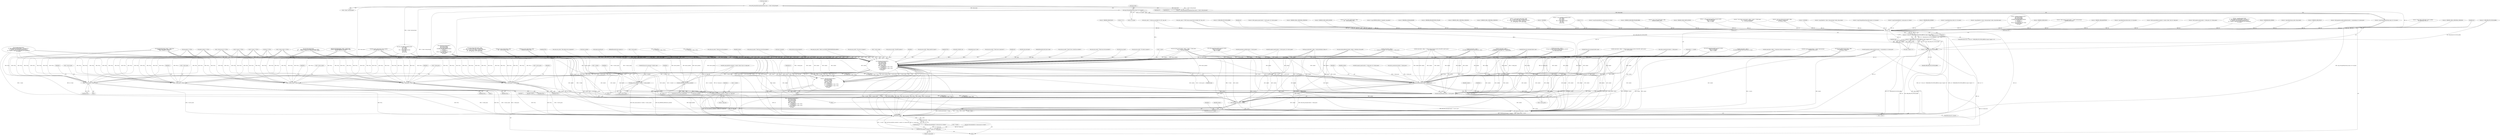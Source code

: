 digraph "0_heimdal_1a6a6e462dc2ac6111f9e02c6852ddec4849b887@API" {
"1001301" [label="(Call,copy_PrincipalName(&rep.cname, &r->et.cname))"];
"1001050" [label="(Call,_krb5_principal2principalname(&rep.cname, r->client->entry.principal))"];
"1001299" [label="(Call,ret = copy_PrincipalName(&rep.cname, &r->et.cname))"];
"1002491" [label="(Call,ret != 0)"];
"1002490" [label="(Call,ret != 0 && ret != HDB_ERR_NOT_FOUND_HERE && reply->length == 0)"];
"1002495" [label="(Call,ret != HDB_ERR_NOT_FOUND_HERE)"];
"1002494" [label="(Call,ret != HDB_ERR_NOT_FOUND_HERE && reply->length == 0)"];
"1002506" [label="(Call,_kdc_fast_mk_error(context, r,\n \t\t\t\t &error_method,\n \t\t\t\t r->armor_crypto,\n \t\t\t\t &req->req_body,\n \t\t\t\t ret, r->e_text,\n \t\t\t\t r->server_princ,\n\t\t\t\t r->client_princ ?\n                                     &r->client_princ->name : NULL,\n\t\t\t\t r->client_princ ?\n                                     &r->client_princ->realm : NULL,\n \t\t\t\t NULL, NULL,\n \t\t\t\t reply))"];
"1002504" [label="(Call,ret = _kdc_fast_mk_error(context, r,\n \t\t\t\t &error_method,\n \t\t\t\t r->armor_crypto,\n \t\t\t\t &req->req_body,\n \t\t\t\t ret, r->e_text,\n \t\t\t\t r->server_princ,\n\t\t\t\t r->client_princ ?\n                                     &r->client_princ->name : NULL,\n\t\t\t\t r->client_princ ?\n                                     &r->client_princ->realm : NULL,\n \t\t\t\t NULL, NULL,\n \t\t\t\t reply))"];
"1002696" [label="(Return,return ret;)"];
"1002573" [label="(Call,free_METHOD_DATA(&error_method))"];
"1002592" [label="(Call,krb5_free_principal(context, r->client_princ))"];
"1002621" [label="(Call,krb5_free_principal(context, r->server_princ))"];
"1002649" [label="(Call,_kdc_free_ent(context, r->client))"];
"1002658" [label="(Call,_kdc_free_ent(context, r->server))"];
"1002597" [label="(Call,r->client_princ = NULL)"];
"1002611" [label="(Call,r->client_name = NULL)"];
"1002626" [label="(Call,r->server_princ = NULL)"];
"1002640" [label="(Call,r->server_name = NULL)"];
"1002668" [label="(Call,krb5_crypto_destroy(r->context, r->armor_crypto))"];
"1002680" [label="(Call,krb5_free_keyblock_contents(r->context, &r->reply_key))"];
"1002688" [label="(Call,krb5_free_keyblock_contents(r->context, &r->session_key))"];
"1002675" [label="(Call,r->armor_crypto = NULL)"];
"1002549" [label="(Identifier,reply)"];
"1000778" [label="(Call,ret = krb5_padata_add(context, &error_method,\n\t\t\t\t  pat[n].type, NULL, 0))"];
"1002620" [label="(Block,)"];
"1002599" [label="(Identifier,r)"];
"1002547" [label="(Identifier,NULL)"];
"1002496" [label="(Identifier,ret)"];
"1002503" [label="(Block,)"];
"1001306" [label="(Call,&r->et.cname)"];
"1002668" [label="(Call,krb5_crypto_destroy(r->context, r->armor_crypto))"];
"1001300" [label="(Identifier,ret)"];
"1000270" [label="(Call,kdc_log(context, config, 0,\n\t\t\"AS-REQ malformed server name from %s\", from))"];
"1000868" [label="(Call,ckey == NULL)"];
"1002592" [label="(Call,krb5_free_principal(context, r->client_princ))"];
"1000945" [label="(Call,_kdc_get_preferred_key(context, config,\n\t\t\t\t r->server, r->server_name,\n\t\t\t\t &setype, &skey))"];
"1002630" [label="(Identifier,NULL)"];
"1001055" [label="(Call,r->client->entry.principal)"];
"1000131" [label="(Block,)"];
"1001284" [label="(Call,_kdc_check_addresses(context, config, b->addresses, from_addr))"];
"1002495" [label="(Call,ret != HDB_ERR_NOT_FOUND_HERE)"];
"1000568" [label="(Call,ret = KRB5KDC_ERR_S_PRINCIPAL_UNKNOWN)"];
"1001190" [label="(Call,ret = KRB5KDC_ERR_POLICY)"];
"1002504" [label="(Call,ret = _kdc_fast_mk_error(context, r,\n \t\t\t\t &error_method,\n \t\t\t\t r->armor_crypto,\n \t\t\t\t &req->req_body,\n \t\t\t\t ret, r->e_text,\n \t\t\t\t r->server_princ,\n\t\t\t\t r->client_princ ?\n                                     &r->client_princ->name : NULL,\n\t\t\t\t r->client_princ ?\n                                     &r->client_princ->realm : NULL,\n \t\t\t\t NULL, NULL,\n \t\t\t\t reply))"];
"1000253" [label="(Call,ret == 0)"];
"1001050" [label="(Call,_krb5_principal2principalname(&rep.cname, r->client->entry.principal))"];
"1000355" [label="(Call,kdc_log(context, config, 0, \"Anonymous ticket w/o anonymous flag\"))"];
"1002593" [label="(Identifier,context)"];
"1002492" [label="(Identifier,ret)"];
"1002192" [label="(Call,krb5_generate_random_keyblock(context, r->sessionetype, &r->session_key))"];
"1002647" [label="(Identifier,r)"];
"1002238" [label="(Call,copy_EncryptionKey(&r->session_key, &r->ek.key))"];
"1001048" [label="(Call,ret = _krb5_principal2principalname(&rep.cname, r->client->entry.principal))"];
"1000256" [label="(Call,ret = krb5_unparse_name(context, r->server_princ, &r->server_name))"];
"1000377" [label="(Call,ret = KRB5KDC_ERR_C_PRINCIPAL_UNKNOWN)"];
"1002216" [label="(Call,ret = KRB5KDC_ERR_CLIENT_NOTYET)"];
"1000406" [label="(Call,kdc_log(context, config, 5, \"client %s does not have secrets at this KDC, need to proxy\",\n\t\tr->client_name))"];
"1002689" [label="(Call,r->context)"];
"1002696" [label="(Return,return ret;)"];
"1000842" [label="(Call,ret = get_pa_etype_info2(context, config,\n\t\t\t\t     &error_method, ckey))"];
"1002635" [label="(Block,)"];
"1000427" [label="(Call,krb5_unparse_name(context, r->client->entry.principal,\n\t\t\t\t&fixed_client_name))"];
"1002498" [label="(Call,reply->length == 0)"];
"1002640" [label="(Call,r->server_name = NULL)"];
"1002697" [label="(Identifier,ret)"];
"1002612" [label="(Call,r->client_name)"];
"1001292" [label="(Call,_kdc_set_e_text(r, \"Bad address list in requested\"))"];
"1000796" [label="(Call,_kdc_find_etype(context,\n\t\t\t      config->preauth_use_strongest_session_key, TRUE,\n\t\t\t      r->client, b->etype.val, b->etype.len, NULL, &ckey))"];
"1002641" [label="(Call,r->server_name)"];
"1002274" [label="(Call,ret = copy_METHOD_DATA(&r->outpadata, rep.padata))"];
"1000844" [label="(Call,get_pa_etype_info2(context, config,\n\t\t\t\t     &error_method, ckey))"];
"1002509" [label="(Call,&error_method)"];
"1001295" [label="(Call,ret = KRB5KRB_AP_ERR_BADADDR)"];
"1001051" [label="(Call,&rep.cname)"];
"1002604" [label="(Identifier,r)"];
"1002651" [label="(Call,r->client)"];
"1002601" [label="(Identifier,NULL)"];
"1000855" [label="(Call,require_preauth_p(r))"];
"1002479" [label="(Call,ret = KRB5KRB_ERR_RESPONSE_TOO_BIG)"];
"1000126" [label="(MethodParameterIn,kdc_request_t r)"];
"1000509" [label="(Call,ret = KRB5KDC_ERR_C_PRINCIPAL_UNKNOWN)"];
"1002321" [label="(Call,_kdc_add_KRB5SignedPath(context,\n\t\t\t\t  config,\n\t\t\t\t  r->server,\n\t\t\t\t  setype,\n\t\t\t\t  r->client->entry.principal,\n\t\t\t\t  NULL,\n\t\t\t\t  NULL,\n\t\t\t\t  &r->et))"];
"1000360" [label="(Call,ret = KRB5KDC_ERR_C_PRINCIPAL_UNKNOWN)"];
"1002411" [label="(Call,ret = _kdc_encode_reply(context, config,\n\t\t\t    r->armor_crypto, req->req_body.nonce,\n\t\t\t    &rep, &r->et, &r->ek, setype, r->server->entry.kvno,\n\t\t\t    &skey->key, r->client->entry.kvno,\n\t\t\t    &r->reply_key, 0, &r->e_text, reply))"];
"1000574" [label="(Call,_kdc_find_etype(context,\n\t\t\t  krb5_principal_is_krbtgt(context, r->server_princ) ?\n\t\t\t  config->tgt_use_strongest_session_key :\n\t\t\t  config->svc_use_strongest_session_key, FALSE,\n\t\t\t  r->client, b->etype.val, b->etype.len, &r->sessionetype,\n\t\t\t  NULL))"];
"1002574" [label="(Call,&error_method)"];
"1002405" [label="(Call,krb5_free_error_message(r->context, msg))"];
"1002270" [label="(Call,ret = ENOMEM)"];
"1002522" [label="(Call,r->server_princ)"];
"1000239" [label="(Call,_krb5_principalname2krb5_principal (context,\n\t\t\t\t\t\t  &r->server_princ,\n\t\t\t\t\t\t  *(b->sname),\n\t\t\t\t\t\t  b->realm))"];
"1002680" [label="(Call,krb5_free_keyblock_contents(r->context, &r->reply_key))"];
"1002491" [label="(Call,ret != 0)"];
"1002656" [label="(Identifier,r)"];
"1002623" [label="(Call,r->server_princ)"];
"1002665" [label="(Identifier,r)"];
"1002525" [label="(Call,r->client_princ ?\n                                     &r->client_princ->name : NULL)"];
"1002597" [label="(Call,r->client_princ = NULL)"];
"1002690" [label="(Identifier,r)"];
"1000455" [label="(Call,_kdc_fast_mk_error(context, r,\n\t\t\t\t &error_method,\n\t\t\t\t r->armor_crypto,\n\t\t\t\t &req->req_body,\n\t\t\t\t KRB5_KDC_ERR_WRONG_REALM,\n\t\t\t\t NULL,\n\t\t\t\t r->server_princ,\n\t\t\t\t NULL,\n\t\t\t\t &r->client->entry.principal->realm,\n\t\t\t\t NULL, NULL,\n\t\t\t\t reply))"];
"1002536" [label="(Call,r->client_princ ?\n                                     &r->client_princ->realm : NULL)"];
"1002319" [label="(Call,ret = _kdc_add_KRB5SignedPath(context,\n\t\t\t\t  config,\n\t\t\t\t  r->server,\n\t\t\t\t  setype,\n\t\t\t\t  r->client->entry.principal,\n\t\t\t\t  NULL,\n\t\t\t\t  NULL,\n\t\t\t\t  &r->et))"];
"1001275" [label="(Call,_kdc_set_e_text(r, \"Ticket may not be postdate\"))"];
"1002606" [label="(Block,)"];
"1000533" [label="(Call,ret == HDB_ERR_NOT_FOUND_HERE)"];
"1000133" [label="(Call,context = r->context)"];
"1000652" [label="(Call,pat[n].validate == NULL)"];
"1002675" [label="(Call,r->armor_crypto = NULL)"];
"1002489" [label="(ControlStructure,if (ret != 0 && ret != HDB_ERR_NOT_FOUND_HERE && reply->length == 0))"];
"1002598" [label="(Call,r->client_princ)"];
"1002507" [label="(Identifier,context)"];
"1002497" [label="(Identifier,HDB_ERR_NOT_FOUND_HERE)"];
"1000312" [label="(Call,krb5_unparse_name(context, r->client_princ, &r->client_name))"];
"1002622" [label="(Identifier,context)"];
"1000711" [label="(Call,ret != 0)"];
"1001187" [label="(Call,_kdc_set_e_text(r, \"Ticket may not be forwardable\"))"];
"1002514" [label="(Call,&req->req_body)"];
"1002220" [label="(Call,ret = copy_EncryptionKey(&r->session_key, &r->et.key))"];
"1002660" [label="(Call,r->server)"];
"1002698" [label="(MethodReturn,RET)"];
"1000860" [label="(Call,ret = KRB5KDC_ERR_PREAUTH_REQUIRED)"];
"1000192" [label="(Call,_kdc_fast_unwrap_request(r))"];
"1000278" [label="(Call,b->cname == NULL)"];
"1000831" [label="(Call,ret = get_pa_etype_info(context, config,\n\t\t\t\t\t&error_method, ckey))"];
"1002591" [label="(Block,)"];
"1002684" [label="(Call,&r->reply_key)"];
"1000383" [label="(Call,_kdc_db_fetch(context, config, r->client_princ,\n\t\t\tHDB_F_GET_CLIENT | flags, NULL,\n\t\t\t&r->clientdb, &r->client))"];
"1002650" [label="(Identifier,context)"];
"1002399" [label="(Call,_kdc_r_log(r, 0, \"add_enc_pa_rep failed: %s: %d\", msg, ret))"];
"1002553" [label="(JumpTarget,out2:)"];
"1000863" [label="(Call,_kdc_set_e_text(r, \"Need to use PA-ENC-TIMESTAMP/PA-PK-AS-REQ\"))"];
"1002569" [label="(ControlStructure,if (error_method.len))"];
"1002264" [label="(Call,rep.padata == NULL)"];
"1002692" [label="(Call,&r->session_key)"];
"1000889" [label="(Call,krb5_copy_keyblock_contents(r->context, &ckey->key, &r->reply_key))"];
"1002669" [label="(Call,r->context)"];
"1001313" [label="(Identifier,ret)"];
"1002682" [label="(Identifier,r)"];
"1000294" [label="(Call,_krb5_principalname2krb5_principal (context,\n\t\t\t\t\t\t  &r->client_princ,\n\t\t\t\t\t\t  *(b->cname),\n\t\t\t\t\t\t  b->realm))"];
"1002490" [label="(Call,ret != 0 && ret != HDB_ERR_NOT_FOUND_HERE && reply->length == 0)"];
"1001302" [label="(Call,&rep.cname)"];
"1002344" [label="(Call,log_as_req(context, config, r->reply_key.keytype, setype, b))"];
"1000675" [label="(Call,kdc_log(context, config, 5,\n\t\t    \"Looking for %s pa-data -- %s\", pat[n].name, r->client_name))"];
"1000872" [label="(Call,ret = KRB5KDC_ERR_CLIENT_NOTYET)"];
"1000292" [label="(Call,ret = _krb5_principalname2krb5_principal (context,\n\t\t\t\t\t\t  &r->client_princ,\n\t\t\t\t\t\t  *(b->cname),\n\t\t\t\t\t\t  b->realm))"];
"1000232" [label="(Call,_kdc_set_e_text(r, \"No server in request\"))"];
"1002645" [label="(ControlStructure,if (r->client))"];
"1000324" [label="(Call,kdc_log(context, config, 0,\n\t\t\"AS-REQ malformed client name from %s\", from))"];
"1000920" [label="(Call,ret = _kdc_check_access(context, config, r->client, r->client_name,\n\t\t\t    r->server, r->server_name,\n\t\t\t    req, &error_method))"];
"1002649" [label="(Call,_kdc_free_ent(context, r->client))"];
"1000943" [label="(Call,ret = _kdc_get_preferred_key(context, config,\n\t\t\t\t r->server, r->server_name,\n\t\t\t\t &setype, &skey))"];
"1002511" [label="(Call,r->armor_crypto)"];
"1001708" [label="(Call,ret = ENOMEM)"];
"1002618" [label="(Identifier,r)"];
"1000577" [label="(Call,krb5_principal_is_krbtgt(context, r->server_princ))"];
"1002659" [label="(Identifier,context)"];
"1000993" [label="(Call,_kdc_set_e_text(r, \"Bad KDC options\"))"];
"1001028" [label="(Call,ret = copy_Realm(&r->client->entry.principal->realm, &rep.crealm))"];
"1002139" [label="(Call,ret = copy_PrincipalName(&rep.ticket.sname, &r->ek.sname))"];
"1002236" [label="(Call,ret = copy_EncryptionKey(&r->session_key, &r->ek.key))"];
"1000197" [label="(Call,_kdc_r_log(r, 0, \"FAST unwrap request from %s failed: %d\", from, ret))"];
"1002508" [label="(Identifier,r)"];
"1000662" [label="(Call,r->armor_crypto == NULL)"];
"1000369" [label="(Call,kdc_log(context, config, 0,\n\t\t\"Request for a anonymous ticket with non \"\n\t\t\"anonymous client name: %s\", r->client_name))"];
"1002594" [label="(Call,r->client_princ)"];
"1002493" [label="(Literal,0)"];
"1000229" [label="(Call,ret = KRB5KRB_ERR_GENERIC)"];
"1002611" [label="(Call,r->client_name = NULL)"];
"1001315" [label="(Call,ret = copy_Realm(&rep.crealm, &r->et.crealm))"];
"1002579" [label="(Identifier,r)"];
"1002679" [label="(Identifier,NULL)"];
"1001072" [label="(Call,ret = copy_Realm(&r->server->entry.principal->realm, &rep.ticket.realm))"];
"1002500" [label="(Identifier,reply)"];
"1002482" [label="(Call,_kdc_set_e_text(r, \"Reply packet too large\"))"];
"1002628" [label="(Identifier,r)"];
"1002654" [label="(ControlStructure,if (r->server))"];
"1002548" [label="(Identifier,NULL)"];
"1000707" [label="(Call,pat[n].validate(r, pa))"];
"1000453" [label="(Call,ret = _kdc_fast_mk_error(context, r,\n\t\t\t\t &error_method,\n\t\t\t\t r->armor_crypto,\n\t\t\t\t &req->req_body,\n\t\t\t\t KRB5_KDC_ERR_WRONG_REALM,\n\t\t\t\t NULL,\n\t\t\t\t r->server_princ,\n\t\t\t\t NULL,\n\t\t\t\t &r->client->entry.principal->realm,\n\t\t\t\t NULL, NULL,\n\t\t\t\t reply))"];
"1001234" [label="(Call,ret = KRB5KDC_ERR_POLICY)"];
"1000258" [label="(Call,krb5_unparse_name(context, r->server_princ, &r->server_name))"];
"1001698" [label="(Call,r->ek.last_req.val == NULL)"];
"1000833" [label="(Call,get_pa_etype_info(context, config,\n\t\t\t\t\t&error_method, ckey))"];
"1002292" [label="(Call,generate_pac(r, skey))"];
"1002551" [label="(Identifier,ret)"];
"1002621" [label="(Call,krb5_free_principal(context, r->server_princ))"];
"1000425" [label="(Call,ret = krb5_unparse_name(context, r->client->entry.principal,\n\t\t\t\t&fixed_client_name))"];
"1002676" [label="(Call,r->armor_crypto)"];
"1000990" [label="(Call,ret = KRB5KDC_ERR_BADOPTION)"];
"1000223" [label="(Call,b->sname == NULL)"];
"1002677" [label="(Identifier,r)"];
"1000565" [label="(Call,krb5_free_error_message(context, msg))"];
"1000610" [label="(Call,kdc_log(context, config, 0,\n\t\t\"Client (%s) from %s has no common enctypes with KDC \"\n\t\t\"to use for the session key\",\n\t\tr->client_name, from))"];
"1002121" [label="(Call,ret = copy_Realm(&rep.ticket.realm, &r->ek.srealm))"];
"1002213" [label="(Call,_kdc_set_e_text(r, \"Client have no reply key\"))"];
"1002518" [label="(Identifier,ret)"];
"1002477" [label="(Call,krb5_data_free(reply))"];
"1002627" [label="(Call,r->server_princ)"];
"1002222" [label="(Call,copy_EncryptionKey(&r->session_key, &r->et.key))"];
"1000887" [label="(Call,ret = krb5_copy_keyblock_contents(r->context, &ckey->key, &r->reply_key))"];
"1000506" [label="(Call,krb5_free_error_message(context, msg))"];
"1000402" [label="(Call,ret == HDB_ERR_NOT_FOUND_HERE)"];
"1002688" [label="(Call,krb5_free_keyblock_contents(r->context, &r->session_key))"];
"1000310" [label="(Call,ret = krb5_unparse_name(context, r->client_princ, &r->client_name))"];
"1000515" [label="(Call,_kdc_db_fetch(context, config, r->server_princ,\n\t\t\tHDB_F_GET_SERVER|HDB_F_GET_KRBTGT | flags,\n\t\t\tNULL, NULL, &r->server))"];
"1002672" [label="(Call,r->armor_crypto)"];
"1000922" [label="(Call,_kdc_check_access(context, config, r->client, r->client_name,\n\t\t\t    r->server, r->server_name,\n\t\t\t    req, &error_method))"];
"1002573" [label="(Call,free_METHOD_DATA(&error_method))"];
"1002626" [label="(Call,r->server_princ = NULL)"];
"1000572" [label="(Call,ret = _kdc_find_etype(context,\n\t\t\t  krb5_principal_is_krbtgt(context, r->server_princ) ?\n\t\t\t  config->tgt_use_strongest_session_key :\n\t\t\t  config->svc_use_strongest_session_key, FALSE,\n\t\t\t  r->client, b->etype.val, b->etype.len, &r->sessionetype,\n\t\t\t  NULL))"];
"1000780" [label="(Call,krb5_padata_add(context, &error_method,\n\t\t\t\t  pat[n].type, NULL, 0))"];
"1000284" [label="(Call,ret = KRB5KRB_ERR_GENERIC)"];
"1001301" [label="(Call,copy_PrincipalName(&rep.cname, &r->et.cname))"];
"1002506" [label="(Call,_kdc_fast_mk_error(context, r,\n \t\t\t\t &error_method,\n \t\t\t\t r->armor_crypto,\n \t\t\t\t &req->req_body,\n \t\t\t\t ret, r->e_text,\n \t\t\t\t r->server_princ,\n\t\t\t\t r->client_princ ?\n                                     &r->client_princ->name : NULL,\n\t\t\t\t r->client_princ ?\n                                     &r->client_princ->realm : NULL,\n \t\t\t\t NULL, NULL,\n \t\t\t\t reply))"];
"1002644" [label="(Identifier,NULL)"];
"1002413" [label="(Call,_kdc_encode_reply(context, config,\n\t\t\t    r->armor_crypto, req->req_body.nonce,\n\t\t\t    &rep, &r->et, &r->ek, setype, r->server->entry.kvno,\n\t\t\t    &skey->key, r->client->entry.kvno,\n\t\t\t    &r->reply_key, 0, &r->e_text, reply))"];
"1002667" [label="(Block,)"];
"1000537" [label="(Call,kdc_log(context, config, 5, \"target %s does not have secrets at this KDC, need to proxy\",\n\t\tr->server_name))"];
"1001299" [label="(Call,ret = copy_PrincipalName(&rep.cname, &r->et.cname))"];
"1002633" [label="(Identifier,r)"];
"1000344" [label="(Call,_kdc_is_anonymous(context, r->client_princ))"];
"1000127" [label="(MethodParameterIn,krb5_data *reply)"];
"1001008" [label="(Call,_kdc_is_anonymous(context, r->client_princ))"];
"1000875" [label="(Call,_kdc_set_e_text(r, \"Doesn't have a client key available\"))"];
"1002658" [label="(Call,_kdc_free_ent(context, r->server))"];
"1001231" [label="(Call,_kdc_set_e_text(r, \"Ticket may not be proxiable\"))"];
"1001018" [label="(Call,ret = copy_Realm(&anon_realm, &rep.crealm))"];
"1002386" [label="(Call,add_enc_pa_rep(r))"];
"1001278" [label="(Call,ret = KRB5KDC_ERR_POLICY)"];
"1002494" [label="(Call,ret != HDB_ERR_NOT_FOUND_HERE && reply->length == 0)"];
"1002505" [label="(Identifier,ret)"];
"1000287" [label="(Call,_kdc_set_e_text(r, \"No client in request\"))"];
"1002681" [label="(Call,r->context)"];
"1002519" [label="(Call,r->e_text)"];
"1002615" [label="(Identifier,NULL)"];
"1002190" [label="(Call,ret = krb5_generate_random_keyblock(context, r->sessionetype, &r->session_key))"];
"1001301" -> "1001299"  [label="AST: "];
"1001301" -> "1001306"  [label="CFG: "];
"1001302" -> "1001301"  [label="AST: "];
"1001306" -> "1001301"  [label="AST: "];
"1001299" -> "1001301"  [label="CFG: "];
"1001301" -> "1002698"  [label="DDG: &rep.cname"];
"1001301" -> "1002698"  [label="DDG: &r->et.cname"];
"1001301" -> "1001299"  [label="DDG: &rep.cname"];
"1001301" -> "1001299"  [label="DDG: &r->et.cname"];
"1001050" -> "1001301"  [label="DDG: &rep.cname"];
"1001050" -> "1001048"  [label="AST: "];
"1001050" -> "1001055"  [label="CFG: "];
"1001051" -> "1001050"  [label="AST: "];
"1001055" -> "1001050"  [label="AST: "];
"1001048" -> "1001050"  [label="CFG: "];
"1001050" -> "1002698"  [label="DDG: &rep.cname"];
"1001050" -> "1002698"  [label="DDG: r->client->entry.principal"];
"1001050" -> "1001048"  [label="DDG: &rep.cname"];
"1001050" -> "1001048"  [label="DDG: r->client->entry.principal"];
"1001050" -> "1002321"  [label="DDG: r->client->entry.principal"];
"1001299" -> "1000131"  [label="AST: "];
"1001300" -> "1001299"  [label="AST: "];
"1001313" -> "1001299"  [label="CFG: "];
"1001299" -> "1002698"  [label="DDG: copy_PrincipalName(&rep.cname, &r->et.cname)"];
"1001299" -> "1002491"  [label="DDG: ret"];
"1002491" -> "1002490"  [label="AST: "];
"1002491" -> "1002493"  [label="CFG: "];
"1002492" -> "1002491"  [label="AST: "];
"1002493" -> "1002491"  [label="AST: "];
"1002496" -> "1002491"  [label="CFG: "];
"1002490" -> "1002491"  [label="CFG: "];
"1002491" -> "1002698"  [label="DDG: ret"];
"1002491" -> "1002490"  [label="DDG: ret"];
"1002491" -> "1002490"  [label="DDG: 0"];
"1000842" -> "1002491"  [label="DDG: ret"];
"1000711" -> "1002491"  [label="DDG: ret"];
"1000292" -> "1002491"  [label="DDG: ret"];
"1000872" -> "1002491"  [label="DDG: ret"];
"1000831" -> "1002491"  [label="DDG: ret"];
"1000533" -> "1002491"  [label="DDG: ret"];
"1000377" -> "1002491"  [label="DDG: ret"];
"1000256" -> "1002491"  [label="DDG: ret"];
"1000509" -> "1002491"  [label="DDG: ret"];
"1000778" -> "1002491"  [label="DDG: ret"];
"1000860" -> "1002491"  [label="DDG: ret"];
"1000197" -> "1002491"  [label="DDG: ret"];
"1002121" -> "1002491"  [label="DDG: ret"];
"1001048" -> "1002491"  [label="DDG: ret"];
"1000284" -> "1002491"  [label="DDG: ret"];
"1000360" -> "1002491"  [label="DDG: ret"];
"1000568" -> "1002491"  [label="DDG: ret"];
"1001708" -> "1002491"  [label="DDG: ret"];
"1002274" -> "1002491"  [label="DDG: ret"];
"1000920" -> "1002491"  [label="DDG: ret"];
"1001295" -> "1002491"  [label="DDG: ret"];
"1000310" -> "1002491"  [label="DDG: ret"];
"1000990" -> "1002491"  [label="DDG: ret"];
"1000253" -> "1002491"  [label="DDG: ret"];
"1002216" -> "1002491"  [label="DDG: ret"];
"1001072" -> "1002491"  [label="DDG: ret"];
"1001315" -> "1002491"  [label="DDG: ret"];
"1001190" -> "1002491"  [label="DDG: ret"];
"1002220" -> "1002491"  [label="DDG: ret"];
"1002190" -> "1002491"  [label="DDG: ret"];
"1000425" -> "1002491"  [label="DDG: ret"];
"1000402" -> "1002491"  [label="DDG: ret"];
"1001018" -> "1002491"  [label="DDG: ret"];
"1002319" -> "1002491"  [label="DDG: ret"];
"1002139" -> "1002491"  [label="DDG: ret"];
"1000943" -> "1002491"  [label="DDG: ret"];
"1002270" -> "1002491"  [label="DDG: ret"];
"1002479" -> "1002491"  [label="DDG: ret"];
"1002399" -> "1002491"  [label="DDG: ret"];
"1000887" -> "1002491"  [label="DDG: ret"];
"1001234" -> "1002491"  [label="DDG: ret"];
"1001278" -> "1002491"  [label="DDG: ret"];
"1000229" -> "1002491"  [label="DDG: ret"];
"1001028" -> "1002491"  [label="DDG: ret"];
"1000572" -> "1002491"  [label="DDG: ret"];
"1002236" -> "1002491"  [label="DDG: ret"];
"1002411" -> "1002491"  [label="DDG: ret"];
"1000453" -> "1002491"  [label="DDG: ret"];
"1002491" -> "1002495"  [label="DDG: ret"];
"1002491" -> "1002506"  [label="DDG: ret"];
"1002491" -> "1002696"  [label="DDG: ret"];
"1002490" -> "1002489"  [label="AST: "];
"1002490" -> "1002494"  [label="CFG: "];
"1002494" -> "1002490"  [label="AST: "];
"1002505" -> "1002490"  [label="CFG: "];
"1002553" -> "1002490"  [label="CFG: "];
"1002490" -> "1002698"  [label="DDG: ret != 0 && ret != HDB_ERR_NOT_FOUND_HERE && reply->length == 0"];
"1002490" -> "1002698"  [label="DDG: ret != HDB_ERR_NOT_FOUND_HERE && reply->length == 0"];
"1002490" -> "1002698"  [label="DDG: ret != 0"];
"1002494" -> "1002490"  [label="DDG: ret != HDB_ERR_NOT_FOUND_HERE"];
"1002494" -> "1002490"  [label="DDG: reply->length == 0"];
"1002495" -> "1002494"  [label="AST: "];
"1002495" -> "1002497"  [label="CFG: "];
"1002496" -> "1002495"  [label="AST: "];
"1002497" -> "1002495"  [label="AST: "];
"1002500" -> "1002495"  [label="CFG: "];
"1002494" -> "1002495"  [label="CFG: "];
"1002495" -> "1002698"  [label="DDG: ret"];
"1002495" -> "1002698"  [label="DDG: HDB_ERR_NOT_FOUND_HERE"];
"1002495" -> "1002494"  [label="DDG: ret"];
"1002495" -> "1002494"  [label="DDG: HDB_ERR_NOT_FOUND_HERE"];
"1000402" -> "1002495"  [label="DDG: HDB_ERR_NOT_FOUND_HERE"];
"1000533" -> "1002495"  [label="DDG: HDB_ERR_NOT_FOUND_HERE"];
"1002495" -> "1002506"  [label="DDG: ret"];
"1002495" -> "1002696"  [label="DDG: ret"];
"1002494" -> "1002498"  [label="CFG: "];
"1002498" -> "1002494"  [label="AST: "];
"1002494" -> "1002698"  [label="DDG: ret != HDB_ERR_NOT_FOUND_HERE"];
"1002494" -> "1002698"  [label="DDG: reply->length == 0"];
"1002498" -> "1002494"  [label="DDG: reply->length"];
"1002498" -> "1002494"  [label="DDG: 0"];
"1002506" -> "1002504"  [label="AST: "];
"1002506" -> "1002549"  [label="CFG: "];
"1002507" -> "1002506"  [label="AST: "];
"1002508" -> "1002506"  [label="AST: "];
"1002509" -> "1002506"  [label="AST: "];
"1002511" -> "1002506"  [label="AST: "];
"1002514" -> "1002506"  [label="AST: "];
"1002518" -> "1002506"  [label="AST: "];
"1002519" -> "1002506"  [label="AST: "];
"1002522" -> "1002506"  [label="AST: "];
"1002525" -> "1002506"  [label="AST: "];
"1002536" -> "1002506"  [label="AST: "];
"1002547" -> "1002506"  [label="AST: "];
"1002548" -> "1002506"  [label="AST: "];
"1002549" -> "1002506"  [label="AST: "];
"1002504" -> "1002506"  [label="CFG: "];
"1002506" -> "1002698"  [label="DDG: r->e_text"];
"1002506" -> "1002698"  [label="DDG: r->armor_crypto"];
"1002506" -> "1002698"  [label="DDG: r"];
"1002506" -> "1002698"  [label="DDG: &error_method"];
"1002506" -> "1002698"  [label="DDG: reply"];
"1002506" -> "1002698"  [label="DDG: &req->req_body"];
"1002506" -> "1002698"  [label="DDG: NULL"];
"1002506" -> "1002698"  [label="DDG: context"];
"1002506" -> "1002698"  [label="DDG: r->server_princ"];
"1002506" -> "1002698"  [label="DDG: r->client_princ ?\n                                     &r->client_princ->realm : NULL"];
"1002506" -> "1002698"  [label="DDG: r->client_princ ?\n                                     &r->client_princ->name : NULL"];
"1002506" -> "1002504"  [label="DDG: &req->req_body"];
"1002506" -> "1002504"  [label="DDG: ret"];
"1002506" -> "1002504"  [label="DDG: reply"];
"1002506" -> "1002504"  [label="DDG: r->e_text"];
"1002506" -> "1002504"  [label="DDG: NULL"];
"1002506" -> "1002504"  [label="DDG: context"];
"1002506" -> "1002504"  [label="DDG: r->client_princ ?\n                                     &r->client_princ->name : NULL"];
"1002506" -> "1002504"  [label="DDG: r->client_princ ?\n                                     &r->client_princ->realm : NULL"];
"1002506" -> "1002504"  [label="DDG: &error_method"];
"1002506" -> "1002504"  [label="DDG: r->server_princ"];
"1002506" -> "1002504"  [label="DDG: r->armor_crypto"];
"1002506" -> "1002504"  [label="DDG: r"];
"1000427" -> "1002506"  [label="DDG: context"];
"1000675" -> "1002506"  [label="DDG: context"];
"1000833" -> "1002506"  [label="DDG: context"];
"1000833" -> "1002506"  [label="DDG: &error_method"];
"1000780" -> "1002506"  [label="DDG: context"];
"1000780" -> "1002506"  [label="DDG: &error_method"];
"1000780" -> "1002506"  [label="DDG: NULL"];
"1000369" -> "1002506"  [label="DDG: context"];
"1000506" -> "1002506"  [label="DDG: context"];
"1000565" -> "1002506"  [label="DDG: context"];
"1001008" -> "1002506"  [label="DDG: context"];
"1001284" -> "1002506"  [label="DDG: context"];
"1000922" -> "1002506"  [label="DDG: context"];
"1000922" -> "1002506"  [label="DDG: &error_method"];
"1000294" -> "1002506"  [label="DDG: context"];
"1000324" -> "1002506"  [label="DDG: context"];
"1002192" -> "1002506"  [label="DDG: context"];
"1000455" -> "1002506"  [label="DDG: context"];
"1000455" -> "1002506"  [label="DDG: r"];
"1000455" -> "1002506"  [label="DDG: &error_method"];
"1000455" -> "1002506"  [label="DDG: r->armor_crypto"];
"1000455" -> "1002506"  [label="DDG: &req->req_body"];
"1000455" -> "1002506"  [label="DDG: r->server_princ"];
"1000455" -> "1002506"  [label="DDG: NULL"];
"1000455" -> "1002506"  [label="DDG: reply"];
"1000796" -> "1002506"  [label="DDG: context"];
"1000796" -> "1002506"  [label="DDG: NULL"];
"1000355" -> "1002506"  [label="DDG: context"];
"1002344" -> "1002506"  [label="DDG: context"];
"1000406" -> "1002506"  [label="DDG: context"];
"1000945" -> "1002506"  [label="DDG: context"];
"1000610" -> "1002506"  [label="DDG: context"];
"1000133" -> "1002506"  [label="DDG: context"];
"1000537" -> "1002506"  [label="DDG: context"];
"1000844" -> "1002506"  [label="DDG: context"];
"1000844" -> "1002506"  [label="DDG: &error_method"];
"1002413" -> "1002506"  [label="DDG: context"];
"1002413" -> "1002506"  [label="DDG: r->armor_crypto"];
"1002413" -> "1002506"  [label="DDG: &r->e_text"];
"1002413" -> "1002506"  [label="DDG: reply"];
"1000270" -> "1002506"  [label="DDG: context"];
"1002321" -> "1002506"  [label="DDG: context"];
"1002321" -> "1002506"  [label="DDG: NULL"];
"1001231" -> "1002506"  [label="DDG: r"];
"1001187" -> "1002506"  [label="DDG: r"];
"1002386" -> "1002506"  [label="DDG: r"];
"1000707" -> "1002506"  [label="DDG: r"];
"1002213" -> "1002506"  [label="DDG: r"];
"1000863" -> "1002506"  [label="DDG: r"];
"1001275" -> "1002506"  [label="DDG: r"];
"1000875" -> "1002506"  [label="DDG: r"];
"1002292" -> "1002506"  [label="DDG: r"];
"1000855" -> "1002506"  [label="DDG: r"];
"1000197" -> "1002506"  [label="DDG: r"];
"1002482" -> "1002506"  [label="DDG: r"];
"1000232" -> "1002506"  [label="DDG: r"];
"1002399" -> "1002506"  [label="DDG: r"];
"1000192" -> "1002506"  [label="DDG: r"];
"1000993" -> "1002506"  [label="DDG: r"];
"1000287" -> "1002506"  [label="DDG: r"];
"1001292" -> "1002506"  [label="DDG: r"];
"1000126" -> "1002506"  [label="DDG: r"];
"1000662" -> "1002506"  [label="DDG: r->armor_crypto"];
"1000662" -> "1002506"  [label="DDG: NULL"];
"1000577" -> "1002506"  [label="DDG: r->server_princ"];
"1000258" -> "1002506"  [label="DDG: r->server_princ"];
"1000515" -> "1002506"  [label="DDG: r->server_princ"];
"1000515" -> "1002506"  [label="DDG: NULL"];
"1000239" -> "1002506"  [label="DDG: &r->server_princ"];
"1000278" -> "1002506"  [label="DDG: NULL"];
"1001698" -> "1002506"  [label="DDG: NULL"];
"1000223" -> "1002506"  [label="DDG: NULL"];
"1000383" -> "1002506"  [label="DDG: NULL"];
"1000868" -> "1002506"  [label="DDG: NULL"];
"1000652" -> "1002506"  [label="DDG: NULL"];
"1002264" -> "1002506"  [label="DDG: NULL"];
"1000574" -> "1002506"  [label="DDG: NULL"];
"1002477" -> "1002506"  [label="DDG: reply"];
"1000127" -> "1002506"  [label="DDG: reply"];
"1002506" -> "1002573"  [label="DDG: &error_method"];
"1002506" -> "1002592"  [label="DDG: context"];
"1002506" -> "1002597"  [label="DDG: NULL"];
"1002506" -> "1002611"  [label="DDG: NULL"];
"1002506" -> "1002621"  [label="DDG: context"];
"1002506" -> "1002621"  [label="DDG: r->server_princ"];
"1002506" -> "1002626"  [label="DDG: NULL"];
"1002506" -> "1002640"  [label="DDG: NULL"];
"1002506" -> "1002649"  [label="DDG: context"];
"1002506" -> "1002658"  [label="DDG: context"];
"1002506" -> "1002668"  [label="DDG: r->armor_crypto"];
"1002506" -> "1002675"  [label="DDG: NULL"];
"1002504" -> "1002503"  [label="AST: "];
"1002505" -> "1002504"  [label="AST: "];
"1002551" -> "1002504"  [label="CFG: "];
"1002504" -> "1002698"  [label="DDG: ret"];
"1002504" -> "1002698"  [label="DDG: _kdc_fast_mk_error(context, r,\n \t\t\t\t &error_method,\n \t\t\t\t r->armor_crypto,\n \t\t\t\t &req->req_body,\n \t\t\t\t ret, r->e_text,\n \t\t\t\t r->server_princ,\n\t\t\t\t r->client_princ ?\n                                     &r->client_princ->name : NULL,\n\t\t\t\t r->client_princ ?\n                                     &r->client_princ->realm : NULL,\n \t\t\t\t NULL, NULL,\n \t\t\t\t reply)"];
"1002504" -> "1002696"  [label="DDG: ret"];
"1002696" -> "1000131"  [label="AST: "];
"1002696" -> "1002697"  [label="CFG: "];
"1002697" -> "1002696"  [label="AST: "];
"1002698" -> "1002696"  [label="CFG: "];
"1002696" -> "1002698"  [label="DDG: <RET>"];
"1002697" -> "1002696"  [label="DDG: ret"];
"1002573" -> "1002569"  [label="AST: "];
"1002573" -> "1002574"  [label="CFG: "];
"1002574" -> "1002573"  [label="AST: "];
"1002579" -> "1002573"  [label="CFG: "];
"1002573" -> "1002698"  [label="DDG: free_METHOD_DATA(&error_method)"];
"1002573" -> "1002698"  [label="DDG: &error_method"];
"1000922" -> "1002573"  [label="DDG: &error_method"];
"1000780" -> "1002573"  [label="DDG: &error_method"];
"1000833" -> "1002573"  [label="DDG: &error_method"];
"1000455" -> "1002573"  [label="DDG: &error_method"];
"1000844" -> "1002573"  [label="DDG: &error_method"];
"1002592" -> "1002591"  [label="AST: "];
"1002592" -> "1002594"  [label="CFG: "];
"1002593" -> "1002592"  [label="AST: "];
"1002594" -> "1002592"  [label="AST: "];
"1002599" -> "1002592"  [label="CFG: "];
"1002592" -> "1002698"  [label="DDG: context"];
"1002592" -> "1002698"  [label="DDG: krb5_free_principal(context, r->client_princ)"];
"1000427" -> "1002592"  [label="DDG: context"];
"1000675" -> "1002592"  [label="DDG: context"];
"1000833" -> "1002592"  [label="DDG: context"];
"1000780" -> "1002592"  [label="DDG: context"];
"1000369" -> "1002592"  [label="DDG: context"];
"1000506" -> "1002592"  [label="DDG: context"];
"1000565" -> "1002592"  [label="DDG: context"];
"1001008" -> "1002592"  [label="DDG: context"];
"1001008" -> "1002592"  [label="DDG: r->client_princ"];
"1001284" -> "1002592"  [label="DDG: context"];
"1000922" -> "1002592"  [label="DDG: context"];
"1000294" -> "1002592"  [label="DDG: context"];
"1000294" -> "1002592"  [label="DDG: &r->client_princ"];
"1000324" -> "1002592"  [label="DDG: context"];
"1002192" -> "1002592"  [label="DDG: context"];
"1000455" -> "1002592"  [label="DDG: context"];
"1000796" -> "1002592"  [label="DDG: context"];
"1000355" -> "1002592"  [label="DDG: context"];
"1002344" -> "1002592"  [label="DDG: context"];
"1000406" -> "1002592"  [label="DDG: context"];
"1000945" -> "1002592"  [label="DDG: context"];
"1000610" -> "1002592"  [label="DDG: context"];
"1000133" -> "1002592"  [label="DDG: context"];
"1000537" -> "1002592"  [label="DDG: context"];
"1000844" -> "1002592"  [label="DDG: context"];
"1002413" -> "1002592"  [label="DDG: context"];
"1000270" -> "1002592"  [label="DDG: context"];
"1002321" -> "1002592"  [label="DDG: context"];
"1000312" -> "1002592"  [label="DDG: r->client_princ"];
"1000383" -> "1002592"  [label="DDG: r->client_princ"];
"1000344" -> "1002592"  [label="DDG: r->client_princ"];
"1002592" -> "1002621"  [label="DDG: context"];
"1002592" -> "1002649"  [label="DDG: context"];
"1002592" -> "1002658"  [label="DDG: context"];
"1002621" -> "1002620"  [label="AST: "];
"1002621" -> "1002623"  [label="CFG: "];
"1002622" -> "1002621"  [label="AST: "];
"1002623" -> "1002621"  [label="AST: "];
"1002628" -> "1002621"  [label="CFG: "];
"1002621" -> "1002698"  [label="DDG: krb5_free_principal(context, r->server_princ)"];
"1002621" -> "1002698"  [label="DDG: context"];
"1000427" -> "1002621"  [label="DDG: context"];
"1000675" -> "1002621"  [label="DDG: context"];
"1000833" -> "1002621"  [label="DDG: context"];
"1000780" -> "1002621"  [label="DDG: context"];
"1000369" -> "1002621"  [label="DDG: context"];
"1000506" -> "1002621"  [label="DDG: context"];
"1000565" -> "1002621"  [label="DDG: context"];
"1001008" -> "1002621"  [label="DDG: context"];
"1001284" -> "1002621"  [label="DDG: context"];
"1000922" -> "1002621"  [label="DDG: context"];
"1000294" -> "1002621"  [label="DDG: context"];
"1000324" -> "1002621"  [label="DDG: context"];
"1002192" -> "1002621"  [label="DDG: context"];
"1000455" -> "1002621"  [label="DDG: context"];
"1000455" -> "1002621"  [label="DDG: r->server_princ"];
"1000796" -> "1002621"  [label="DDG: context"];
"1000355" -> "1002621"  [label="DDG: context"];
"1002344" -> "1002621"  [label="DDG: context"];
"1000406" -> "1002621"  [label="DDG: context"];
"1000945" -> "1002621"  [label="DDG: context"];
"1000610" -> "1002621"  [label="DDG: context"];
"1000133" -> "1002621"  [label="DDG: context"];
"1000537" -> "1002621"  [label="DDG: context"];
"1000844" -> "1002621"  [label="DDG: context"];
"1002413" -> "1002621"  [label="DDG: context"];
"1000270" -> "1002621"  [label="DDG: context"];
"1002321" -> "1002621"  [label="DDG: context"];
"1000577" -> "1002621"  [label="DDG: r->server_princ"];
"1000258" -> "1002621"  [label="DDG: r->server_princ"];
"1000515" -> "1002621"  [label="DDG: r->server_princ"];
"1000239" -> "1002621"  [label="DDG: &r->server_princ"];
"1002621" -> "1002649"  [label="DDG: context"];
"1002621" -> "1002658"  [label="DDG: context"];
"1002649" -> "1002645"  [label="AST: "];
"1002649" -> "1002651"  [label="CFG: "];
"1002650" -> "1002649"  [label="AST: "];
"1002651" -> "1002649"  [label="AST: "];
"1002656" -> "1002649"  [label="CFG: "];
"1002649" -> "1002698"  [label="DDG: r->client"];
"1002649" -> "1002698"  [label="DDG: context"];
"1002649" -> "1002698"  [label="DDG: _kdc_free_ent(context, r->client)"];
"1000427" -> "1002649"  [label="DDG: context"];
"1000675" -> "1002649"  [label="DDG: context"];
"1000833" -> "1002649"  [label="DDG: context"];
"1000780" -> "1002649"  [label="DDG: context"];
"1000369" -> "1002649"  [label="DDG: context"];
"1000506" -> "1002649"  [label="DDG: context"];
"1000565" -> "1002649"  [label="DDG: context"];
"1001008" -> "1002649"  [label="DDG: context"];
"1001284" -> "1002649"  [label="DDG: context"];
"1000294" -> "1002649"  [label="DDG: context"];
"1000324" -> "1002649"  [label="DDG: context"];
"1002192" -> "1002649"  [label="DDG: context"];
"1000455" -> "1002649"  [label="DDG: context"];
"1000796" -> "1002649"  [label="DDG: context"];
"1000796" -> "1002649"  [label="DDG: r->client"];
"1000355" -> "1002649"  [label="DDG: context"];
"1002344" -> "1002649"  [label="DDG: context"];
"1000406" -> "1002649"  [label="DDG: context"];
"1000945" -> "1002649"  [label="DDG: context"];
"1000610" -> "1002649"  [label="DDG: context"];
"1000133" -> "1002649"  [label="DDG: context"];
"1000922" -> "1002649"  [label="DDG: context"];
"1000922" -> "1002649"  [label="DDG: r->client"];
"1000537" -> "1002649"  [label="DDG: context"];
"1000844" -> "1002649"  [label="DDG: context"];
"1002413" -> "1002649"  [label="DDG: context"];
"1000270" -> "1002649"  [label="DDG: context"];
"1002321" -> "1002649"  [label="DDG: context"];
"1000383" -> "1002649"  [label="DDG: &r->client"];
"1000574" -> "1002649"  [label="DDG: r->client"];
"1002649" -> "1002658"  [label="DDG: context"];
"1002658" -> "1002654"  [label="AST: "];
"1002658" -> "1002660"  [label="CFG: "];
"1002659" -> "1002658"  [label="AST: "];
"1002660" -> "1002658"  [label="AST: "];
"1002665" -> "1002658"  [label="CFG: "];
"1002658" -> "1002698"  [label="DDG: _kdc_free_ent(context, r->server)"];
"1002658" -> "1002698"  [label="DDG: context"];
"1002658" -> "1002698"  [label="DDG: r->server"];
"1000427" -> "1002658"  [label="DDG: context"];
"1000675" -> "1002658"  [label="DDG: context"];
"1000833" -> "1002658"  [label="DDG: context"];
"1000780" -> "1002658"  [label="DDG: context"];
"1000369" -> "1002658"  [label="DDG: context"];
"1000506" -> "1002658"  [label="DDG: context"];
"1000565" -> "1002658"  [label="DDG: context"];
"1001008" -> "1002658"  [label="DDG: context"];
"1001284" -> "1002658"  [label="DDG: context"];
"1000294" -> "1002658"  [label="DDG: context"];
"1000324" -> "1002658"  [label="DDG: context"];
"1002192" -> "1002658"  [label="DDG: context"];
"1000455" -> "1002658"  [label="DDG: context"];
"1000796" -> "1002658"  [label="DDG: context"];
"1000355" -> "1002658"  [label="DDG: context"];
"1002344" -> "1002658"  [label="DDG: context"];
"1000406" -> "1002658"  [label="DDG: context"];
"1000945" -> "1002658"  [label="DDG: context"];
"1000945" -> "1002658"  [label="DDG: r->server"];
"1000610" -> "1002658"  [label="DDG: context"];
"1000133" -> "1002658"  [label="DDG: context"];
"1000922" -> "1002658"  [label="DDG: context"];
"1000922" -> "1002658"  [label="DDG: r->server"];
"1000537" -> "1002658"  [label="DDG: context"];
"1000844" -> "1002658"  [label="DDG: context"];
"1002413" -> "1002658"  [label="DDG: context"];
"1000270" -> "1002658"  [label="DDG: context"];
"1002321" -> "1002658"  [label="DDG: context"];
"1002321" -> "1002658"  [label="DDG: r->server"];
"1000515" -> "1002658"  [label="DDG: &r->server"];
"1002597" -> "1002591"  [label="AST: "];
"1002597" -> "1002601"  [label="CFG: "];
"1002598" -> "1002597"  [label="AST: "];
"1002601" -> "1002597"  [label="AST: "];
"1002604" -> "1002597"  [label="CFG: "];
"1002597" -> "1002698"  [label="DDG: r->client_princ"];
"1002597" -> "1002698"  [label="DDG: NULL"];
"1000278" -> "1002597"  [label="DDG: NULL"];
"1000455" -> "1002597"  [label="DDG: NULL"];
"1002321" -> "1002597"  [label="DDG: NULL"];
"1001698" -> "1002597"  [label="DDG: NULL"];
"1000515" -> "1002597"  [label="DDG: NULL"];
"1000780" -> "1002597"  [label="DDG: NULL"];
"1000223" -> "1002597"  [label="DDG: NULL"];
"1000383" -> "1002597"  [label="DDG: NULL"];
"1000868" -> "1002597"  [label="DDG: NULL"];
"1000796" -> "1002597"  [label="DDG: NULL"];
"1000652" -> "1002597"  [label="DDG: NULL"];
"1000662" -> "1002597"  [label="DDG: NULL"];
"1002264" -> "1002597"  [label="DDG: NULL"];
"1000574" -> "1002597"  [label="DDG: NULL"];
"1002611" -> "1002606"  [label="AST: "];
"1002611" -> "1002615"  [label="CFG: "];
"1002612" -> "1002611"  [label="AST: "];
"1002615" -> "1002611"  [label="AST: "];
"1002618" -> "1002611"  [label="CFG: "];
"1002611" -> "1002698"  [label="DDG: NULL"];
"1002611" -> "1002698"  [label="DDG: r->client_name"];
"1000278" -> "1002611"  [label="DDG: NULL"];
"1000455" -> "1002611"  [label="DDG: NULL"];
"1002321" -> "1002611"  [label="DDG: NULL"];
"1000515" -> "1002611"  [label="DDG: NULL"];
"1000780" -> "1002611"  [label="DDG: NULL"];
"1000223" -> "1002611"  [label="DDG: NULL"];
"1000383" -> "1002611"  [label="DDG: NULL"];
"1000868" -> "1002611"  [label="DDG: NULL"];
"1001698" -> "1002611"  [label="DDG: NULL"];
"1000796" -> "1002611"  [label="DDG: NULL"];
"1000652" -> "1002611"  [label="DDG: NULL"];
"1000662" -> "1002611"  [label="DDG: NULL"];
"1002264" -> "1002611"  [label="DDG: NULL"];
"1000574" -> "1002611"  [label="DDG: NULL"];
"1002626" -> "1002620"  [label="AST: "];
"1002626" -> "1002630"  [label="CFG: "];
"1002627" -> "1002626"  [label="AST: "];
"1002630" -> "1002626"  [label="AST: "];
"1002633" -> "1002626"  [label="CFG: "];
"1002626" -> "1002698"  [label="DDG: NULL"];
"1002626" -> "1002698"  [label="DDG: r->server_princ"];
"1000278" -> "1002626"  [label="DDG: NULL"];
"1000455" -> "1002626"  [label="DDG: NULL"];
"1002321" -> "1002626"  [label="DDG: NULL"];
"1000515" -> "1002626"  [label="DDG: NULL"];
"1000780" -> "1002626"  [label="DDG: NULL"];
"1000223" -> "1002626"  [label="DDG: NULL"];
"1000383" -> "1002626"  [label="DDG: NULL"];
"1000868" -> "1002626"  [label="DDG: NULL"];
"1001698" -> "1002626"  [label="DDG: NULL"];
"1000796" -> "1002626"  [label="DDG: NULL"];
"1000652" -> "1002626"  [label="DDG: NULL"];
"1000662" -> "1002626"  [label="DDG: NULL"];
"1002264" -> "1002626"  [label="DDG: NULL"];
"1000574" -> "1002626"  [label="DDG: NULL"];
"1002640" -> "1002635"  [label="AST: "];
"1002640" -> "1002644"  [label="CFG: "];
"1002641" -> "1002640"  [label="AST: "];
"1002644" -> "1002640"  [label="AST: "];
"1002647" -> "1002640"  [label="CFG: "];
"1002640" -> "1002698"  [label="DDG: r->server_name"];
"1002640" -> "1002698"  [label="DDG: NULL"];
"1000278" -> "1002640"  [label="DDG: NULL"];
"1000455" -> "1002640"  [label="DDG: NULL"];
"1002321" -> "1002640"  [label="DDG: NULL"];
"1000515" -> "1002640"  [label="DDG: NULL"];
"1000780" -> "1002640"  [label="DDG: NULL"];
"1000223" -> "1002640"  [label="DDG: NULL"];
"1000383" -> "1002640"  [label="DDG: NULL"];
"1000868" -> "1002640"  [label="DDG: NULL"];
"1001698" -> "1002640"  [label="DDG: NULL"];
"1000796" -> "1002640"  [label="DDG: NULL"];
"1000652" -> "1002640"  [label="DDG: NULL"];
"1000662" -> "1002640"  [label="DDG: NULL"];
"1002264" -> "1002640"  [label="DDG: NULL"];
"1000574" -> "1002640"  [label="DDG: NULL"];
"1002668" -> "1002667"  [label="AST: "];
"1002668" -> "1002672"  [label="CFG: "];
"1002669" -> "1002668"  [label="AST: "];
"1002672" -> "1002668"  [label="AST: "];
"1002677" -> "1002668"  [label="CFG: "];
"1002668" -> "1002698"  [label="DDG: krb5_crypto_destroy(r->context, r->armor_crypto)"];
"1002405" -> "1002668"  [label="DDG: r->context"];
"1000889" -> "1002668"  [label="DDG: r->context"];
"1000455" -> "1002668"  [label="DDG: r->armor_crypto"];
"1000662" -> "1002668"  [label="DDG: r->armor_crypto"];
"1002413" -> "1002668"  [label="DDG: r->armor_crypto"];
"1002668" -> "1002680"  [label="DDG: r->context"];
"1002680" -> "1000131"  [label="AST: "];
"1002680" -> "1002684"  [label="CFG: "];
"1002681" -> "1002680"  [label="AST: "];
"1002684" -> "1002680"  [label="AST: "];
"1002690" -> "1002680"  [label="CFG: "];
"1002680" -> "1002698"  [label="DDG: krb5_free_keyblock_contents(r->context, &r->reply_key)"];
"1002680" -> "1002698"  [label="DDG: &r->reply_key"];
"1002405" -> "1002680"  [label="DDG: r->context"];
"1000889" -> "1002680"  [label="DDG: r->context"];
"1000889" -> "1002680"  [label="DDG: &r->reply_key"];
"1002413" -> "1002680"  [label="DDG: &r->reply_key"];
"1002680" -> "1002688"  [label="DDG: r->context"];
"1002688" -> "1000131"  [label="AST: "];
"1002688" -> "1002692"  [label="CFG: "];
"1002689" -> "1002688"  [label="AST: "];
"1002692" -> "1002688"  [label="AST: "];
"1002697" -> "1002688"  [label="CFG: "];
"1002688" -> "1002698"  [label="DDG: r->context"];
"1002688" -> "1002698"  [label="DDG: krb5_free_keyblock_contents(r->context, &r->session_key)"];
"1002688" -> "1002698"  [label="DDG: &r->session_key"];
"1002222" -> "1002688"  [label="DDG: &r->session_key"];
"1002238" -> "1002688"  [label="DDG: &r->session_key"];
"1002192" -> "1002688"  [label="DDG: &r->session_key"];
"1002675" -> "1002667"  [label="AST: "];
"1002675" -> "1002679"  [label="CFG: "];
"1002676" -> "1002675"  [label="AST: "];
"1002679" -> "1002675"  [label="AST: "];
"1002682" -> "1002675"  [label="CFG: "];
"1002675" -> "1002698"  [label="DDG: r->armor_crypto"];
"1002675" -> "1002698"  [label="DDG: NULL"];
"1000278" -> "1002675"  [label="DDG: NULL"];
"1000455" -> "1002675"  [label="DDG: NULL"];
"1002321" -> "1002675"  [label="DDG: NULL"];
"1000515" -> "1002675"  [label="DDG: NULL"];
"1000780" -> "1002675"  [label="DDG: NULL"];
"1000223" -> "1002675"  [label="DDG: NULL"];
"1000383" -> "1002675"  [label="DDG: NULL"];
"1000868" -> "1002675"  [label="DDG: NULL"];
"1001698" -> "1002675"  [label="DDG: NULL"];
"1000796" -> "1002675"  [label="DDG: NULL"];
"1000652" -> "1002675"  [label="DDG: NULL"];
"1000662" -> "1002675"  [label="DDG: NULL"];
"1002264" -> "1002675"  [label="DDG: NULL"];
"1000574" -> "1002675"  [label="DDG: NULL"];
}
